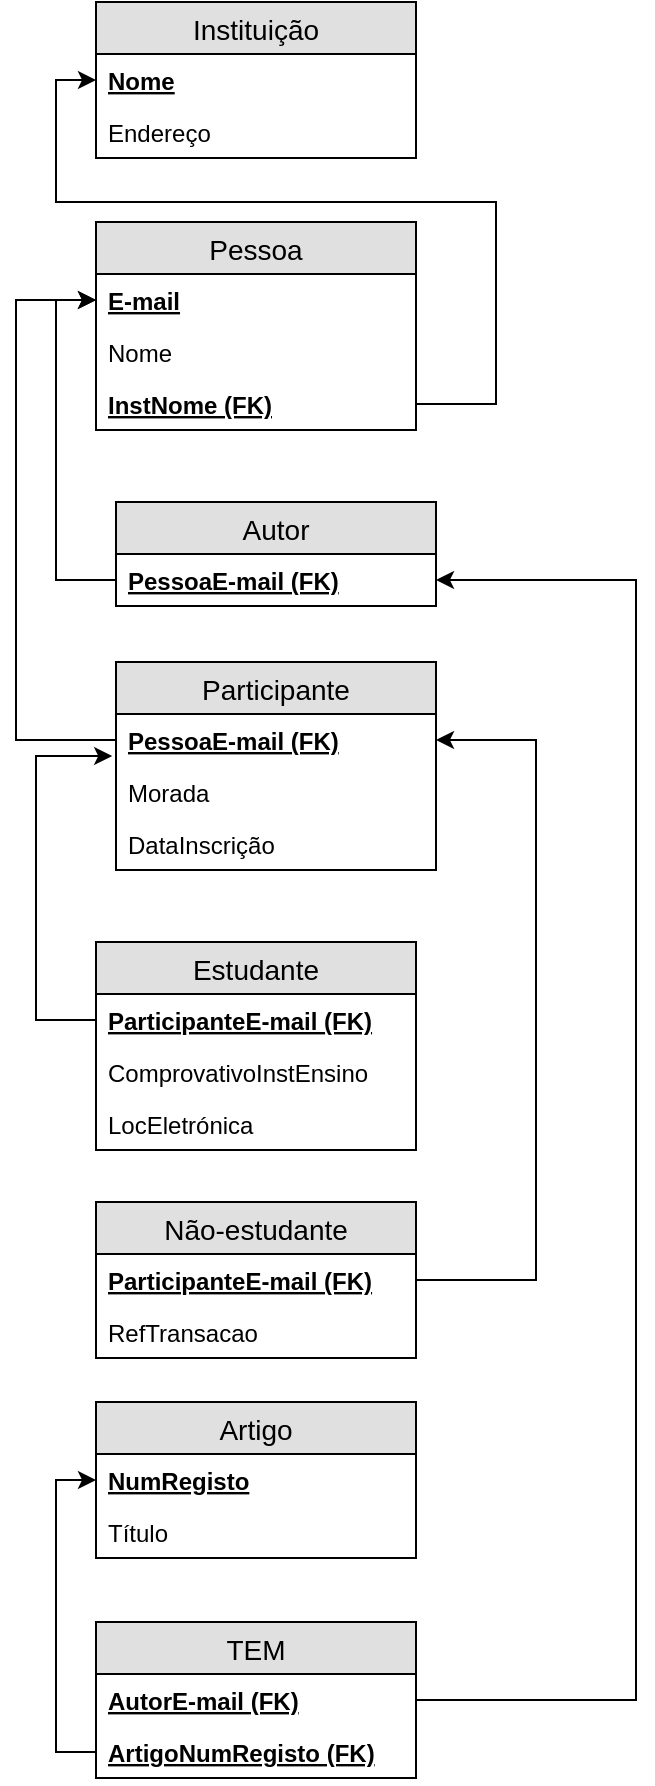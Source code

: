 <mxfile version="12.8.8" type="device"><diagram id="OhvlrHJbS_SgmFBfUir3" name="Page-1"><mxGraphModel dx="553" dy="567" grid="1" gridSize="10" guides="1" tooltips="1" connect="1" arrows="1" fold="1" page="1" pageScale="1" pageWidth="827" pageHeight="1169" math="0" shadow="0"><root><mxCell id="0"/><mxCell id="1" parent="0"/><mxCell id="tSMM7xOyFgilFQoUVAO9-34" style="edgeStyle=orthogonalEdgeStyle;rounded=0;orthogonalLoop=1;jettySize=auto;html=1;exitX=1;exitY=0.5;exitDx=0;exitDy=0;entryX=0;entryY=0.5;entryDx=0;entryDy=0;" parent="1" source="tSMM7xOyFgilFQoUVAO9-33" target="tSMM7xOyFgilFQoUVAO9-6" edge="1"><mxGeometry relative="1" as="geometry"><Array as="points"><mxPoint x="350" y="231"/><mxPoint x="350" y="130"/><mxPoint x="130" y="130"/><mxPoint x="130" y="69"/></Array></mxGeometry></mxCell><mxCell id="tSMM7xOyFgilFQoUVAO9-39" style="edgeStyle=orthogonalEdgeStyle;rounded=0;orthogonalLoop=1;jettySize=auto;html=1;exitX=0;exitY=0.5;exitDx=0;exitDy=0;entryX=0;entryY=0.5;entryDx=0;entryDy=0;" parent="1" source="tSMM7xOyFgilFQoUVAO9-19" target="tSMM7xOyFgilFQoUVAO9-2" edge="1"><mxGeometry relative="1" as="geometry"/></mxCell><mxCell id="tSMM7xOyFgilFQoUVAO9-40" style="edgeStyle=orthogonalEdgeStyle;rounded=0;orthogonalLoop=1;jettySize=auto;html=1;exitX=0;exitY=0.5;exitDx=0;exitDy=0;" parent="1" source="tSMM7xOyFgilFQoUVAO9-20" target="tSMM7xOyFgilFQoUVAO9-2" edge="1"><mxGeometry relative="1" as="geometry"><Array as="points"><mxPoint x="110" y="399"/><mxPoint x="110" y="179"/></Array></mxGeometry></mxCell><mxCell id="tSMM7xOyFgilFQoUVAO9-42" style="edgeStyle=orthogonalEdgeStyle;rounded=0;orthogonalLoop=1;jettySize=auto;html=1;exitX=1;exitY=0.5;exitDx=0;exitDy=0;entryX=1;entryY=0.5;entryDx=0;entryDy=0;" parent="1" source="tSMM7xOyFgilFQoUVAO9-36" target="tSMM7xOyFgilFQoUVAO9-19" edge="1"><mxGeometry relative="1" as="geometry"><Array as="points"><mxPoint x="420" y="879"/><mxPoint x="420" y="319"/></Array></mxGeometry></mxCell><mxCell id="tSMM7xOyFgilFQoUVAO9-43" style="edgeStyle=orthogonalEdgeStyle;rounded=0;orthogonalLoop=1;jettySize=auto;html=1;exitX=0;exitY=0.5;exitDx=0;exitDy=0;entryX=0;entryY=0.5;entryDx=0;entryDy=0;" parent="1" source="tSMM7xOyFgilFQoUVAO9-37" target="tSMM7xOyFgilFQoUVAO9-22" edge="1"><mxGeometry relative="1" as="geometry"/></mxCell><mxCell id="tSMM7xOyFgilFQoUVAO9-45" style="edgeStyle=orthogonalEdgeStyle;rounded=0;orthogonalLoop=1;jettySize=auto;html=1;exitX=0;exitY=0.5;exitDx=0;exitDy=0;entryX=-0.012;entryY=0.808;entryDx=0;entryDy=0;entryPerimeter=0;" parent="1" source="tSMM7xOyFgilFQoUVAO9-26" target="tSMM7xOyFgilFQoUVAO9-20" edge="1"><mxGeometry relative="1" as="geometry"><Array as="points"><mxPoint x="120" y="539"/><mxPoint x="120" y="407"/></Array></mxGeometry></mxCell><mxCell id="tSMM7xOyFgilFQoUVAO9-46" style="edgeStyle=orthogonalEdgeStyle;rounded=0;orthogonalLoop=1;jettySize=auto;html=1;exitX=0;exitY=0.5;exitDx=0;exitDy=0;entryX=1;entryY=0.5;entryDx=0;entryDy=0;" parent="1" source="tSMM7xOyFgilFQoUVAO9-30" target="tSMM7xOyFgilFQoUVAO9-20" edge="1"><mxGeometry relative="1" as="geometry"><Array as="points"><mxPoint x="370" y="669"/><mxPoint x="370" y="399"/></Array></mxGeometry></mxCell><mxCell id="tSMM7xOyFgilFQoUVAO9-13" value="Participante" style="swimlane;fontStyle=0;childLayout=stackLayout;horizontal=1;startSize=26;fillColor=#e0e0e0;horizontalStack=0;resizeParent=1;resizeParentMax=0;resizeLast=0;collapsible=1;marginBottom=0;swimlaneFillColor=#ffffff;align=center;fontSize=14;" parent="1" vertex="1"><mxGeometry x="160" y="360" width="160" height="104" as="geometry"/></mxCell><mxCell id="tSMM7xOyFgilFQoUVAO9-20" value="PessoaE-mail (FK)" style="text;strokeColor=none;fillColor=none;spacingLeft=4;spacingRight=4;overflow=hidden;rotatable=0;points=[[0,0.5],[1,0.5]];portConstraint=eastwest;fontSize=12;fontStyle=5" parent="tSMM7xOyFgilFQoUVAO9-13" vertex="1"><mxGeometry y="26" width="160" height="26" as="geometry"/></mxCell><mxCell id="tSMM7xOyFgilFQoUVAO9-14" value="Morada" style="text;strokeColor=none;fillColor=none;spacingLeft=4;spacingRight=4;overflow=hidden;rotatable=0;points=[[0,0.5],[1,0.5]];portConstraint=eastwest;fontSize=12;" parent="tSMM7xOyFgilFQoUVAO9-13" vertex="1"><mxGeometry y="52" width="160" height="26" as="geometry"/></mxCell><mxCell id="tSMM7xOyFgilFQoUVAO9-15" value="DataInscrição" style="text;strokeColor=none;fillColor=none;spacingLeft=4;spacingRight=4;overflow=hidden;rotatable=0;points=[[0,0.5],[1,0.5]];portConstraint=eastwest;fontSize=12;" parent="tSMM7xOyFgilFQoUVAO9-13" vertex="1"><mxGeometry y="78" width="160" height="26" as="geometry"/></mxCell><mxCell id="tSMM7xOyFgilFQoUVAO9-5" value="Instituição" style="swimlane;fontStyle=0;childLayout=stackLayout;horizontal=1;startSize=26;fillColor=#e0e0e0;horizontalStack=0;resizeParent=1;resizeParentMax=0;resizeLast=0;collapsible=1;marginBottom=0;swimlaneFillColor=#ffffff;align=center;fontSize=14;" parent="1" vertex="1"><mxGeometry x="150" y="30" width="160" height="78" as="geometry"/></mxCell><mxCell id="tSMM7xOyFgilFQoUVAO9-6" value="Nome" style="text;strokeColor=none;fillColor=none;spacingLeft=4;spacingRight=4;overflow=hidden;rotatable=0;points=[[0,0.5],[1,0.5]];portConstraint=eastwest;fontSize=12;fontStyle=5" parent="tSMM7xOyFgilFQoUVAO9-5" vertex="1"><mxGeometry y="26" width="160" height="26" as="geometry"/></mxCell><mxCell id="tSMM7xOyFgilFQoUVAO9-7" value="Endereço" style="text;strokeColor=none;fillColor=none;spacingLeft=4;spacingRight=4;overflow=hidden;rotatable=0;points=[[0,0.5],[1,0.5]];portConstraint=eastwest;fontSize=12;" parent="tSMM7xOyFgilFQoUVAO9-5" vertex="1"><mxGeometry y="52" width="160" height="26" as="geometry"/></mxCell><mxCell id="tSMM7xOyFgilFQoUVAO9-1" value="Pessoa" style="swimlane;fontStyle=0;childLayout=stackLayout;horizontal=1;startSize=26;fillColor=#e0e0e0;horizontalStack=0;resizeParent=1;resizeParentMax=0;resizeLast=0;collapsible=1;marginBottom=0;swimlaneFillColor=#ffffff;align=center;fontSize=14;" parent="1" vertex="1"><mxGeometry x="150" y="140" width="160" height="104" as="geometry"/></mxCell><mxCell id="tSMM7xOyFgilFQoUVAO9-2" value="E-mail" style="text;strokeColor=none;fillColor=none;spacingLeft=4;spacingRight=4;overflow=hidden;rotatable=0;points=[[0,0.5],[1,0.5]];portConstraint=eastwest;fontSize=12;fontStyle=5" parent="tSMM7xOyFgilFQoUVAO9-1" vertex="1"><mxGeometry y="26" width="160" height="26" as="geometry"/></mxCell><mxCell id="tSMM7xOyFgilFQoUVAO9-3" value="Nome" style="text;strokeColor=none;fillColor=none;spacingLeft=4;spacingRight=4;overflow=hidden;rotatable=0;points=[[0,0.5],[1,0.5]];portConstraint=eastwest;fontSize=12;" parent="tSMM7xOyFgilFQoUVAO9-1" vertex="1"><mxGeometry y="52" width="160" height="26" as="geometry"/></mxCell><mxCell id="tSMM7xOyFgilFQoUVAO9-33" value="InstNome (FK)" style="text;strokeColor=none;fillColor=none;spacingLeft=4;spacingRight=4;overflow=hidden;rotatable=0;points=[[0,0.5],[1,0.5]];portConstraint=eastwest;fontSize=12;fontStyle=5" parent="tSMM7xOyFgilFQoUVAO9-1" vertex="1"><mxGeometry y="78" width="160" height="26" as="geometry"/></mxCell><mxCell id="tSMM7xOyFgilFQoUVAO9-9" value="Autor" style="swimlane;fontStyle=0;childLayout=stackLayout;horizontal=1;startSize=26;fillColor=#e0e0e0;horizontalStack=0;resizeParent=1;resizeParentMax=0;resizeLast=0;collapsible=1;marginBottom=0;swimlaneFillColor=#ffffff;align=center;fontSize=14;" parent="1" vertex="1"><mxGeometry x="160" y="280" width="160" height="52" as="geometry"/></mxCell><mxCell id="tSMM7xOyFgilFQoUVAO9-19" value="PessoaE-mail (FK)" style="text;strokeColor=none;fillColor=none;spacingLeft=4;spacingRight=4;overflow=hidden;rotatable=0;points=[[0,0.5],[1,0.5]];portConstraint=eastwest;fontSize=12;fontStyle=5" parent="tSMM7xOyFgilFQoUVAO9-9" vertex="1"><mxGeometry y="26" width="160" height="26" as="geometry"/></mxCell><mxCell id="tSMM7xOyFgilFQoUVAO9-25" value="Estudante" style="swimlane;fontStyle=0;childLayout=stackLayout;horizontal=1;startSize=26;fillColor=#e0e0e0;horizontalStack=0;resizeParent=1;resizeParentMax=0;resizeLast=0;collapsible=1;marginBottom=0;swimlaneFillColor=#ffffff;align=center;fontSize=14;" parent="1" vertex="1"><mxGeometry x="150" y="500" width="160" height="104" as="geometry"/></mxCell><mxCell id="tSMM7xOyFgilFQoUVAO9-26" value="ParticipanteE-mail (FK)" style="text;strokeColor=none;fillColor=none;spacingLeft=4;spacingRight=4;overflow=hidden;rotatable=0;points=[[0,0.5],[1,0.5]];portConstraint=eastwest;fontSize=12;fontStyle=5" parent="tSMM7xOyFgilFQoUVAO9-25" vertex="1"><mxGeometry y="26" width="160" height="26" as="geometry"/></mxCell><mxCell id="tSMM7xOyFgilFQoUVAO9-27" value="ComprovativoInstEnsino" style="text;strokeColor=none;fillColor=none;spacingLeft=4;spacingRight=4;overflow=hidden;rotatable=0;points=[[0,0.5],[1,0.5]];portConstraint=eastwest;fontSize=12;" parent="tSMM7xOyFgilFQoUVAO9-25" vertex="1"><mxGeometry y="52" width="160" height="26" as="geometry"/></mxCell><mxCell id="tSMM7xOyFgilFQoUVAO9-28" value="LocEletrónica" style="text;strokeColor=none;fillColor=none;spacingLeft=4;spacingRight=4;overflow=hidden;rotatable=0;points=[[0,0.5],[1,0.5]];portConstraint=eastwest;fontSize=12;" parent="tSMM7xOyFgilFQoUVAO9-25" vertex="1"><mxGeometry y="78" width="160" height="26" as="geometry"/></mxCell><mxCell id="tSMM7xOyFgilFQoUVAO9-29" value="Não-estudante" style="swimlane;fontStyle=0;childLayout=stackLayout;horizontal=1;startSize=26;fillColor=#e0e0e0;horizontalStack=0;resizeParent=1;resizeParentMax=0;resizeLast=0;collapsible=1;marginBottom=0;swimlaneFillColor=#ffffff;align=center;fontSize=14;" parent="1" vertex="1"><mxGeometry x="150" y="630" width="160" height="78" as="geometry"/></mxCell><mxCell id="tSMM7xOyFgilFQoUVAO9-30" value="ParticipanteE-mail (FK)" style="text;strokeColor=none;fillColor=none;spacingLeft=4;spacingRight=4;overflow=hidden;rotatable=0;points=[[0,0.5],[1,0.5]];portConstraint=eastwest;fontSize=12;fontStyle=5" parent="tSMM7xOyFgilFQoUVAO9-29" vertex="1"><mxGeometry y="26" width="160" height="26" as="geometry"/></mxCell><mxCell id="tSMM7xOyFgilFQoUVAO9-31" value="RefTransacao" style="text;strokeColor=none;fillColor=none;spacingLeft=4;spacingRight=4;overflow=hidden;rotatable=0;points=[[0,0.5],[1,0.5]];portConstraint=eastwest;fontSize=12;" parent="tSMM7xOyFgilFQoUVAO9-29" vertex="1"><mxGeometry y="52" width="160" height="26" as="geometry"/></mxCell><mxCell id="tSMM7xOyFgilFQoUVAO9-21" value="Artigo" style="swimlane;fontStyle=0;childLayout=stackLayout;horizontal=1;startSize=26;fillColor=#e0e0e0;horizontalStack=0;resizeParent=1;resizeParentMax=0;resizeLast=0;collapsible=1;marginBottom=0;swimlaneFillColor=#ffffff;align=center;fontSize=14;" parent="1" vertex="1"><mxGeometry x="150" y="730" width="160" height="78" as="geometry"/></mxCell><mxCell id="tSMM7xOyFgilFQoUVAO9-22" value="NumRegisto" style="text;strokeColor=none;fillColor=none;spacingLeft=4;spacingRight=4;overflow=hidden;rotatable=0;points=[[0,0.5],[1,0.5]];portConstraint=eastwest;fontSize=12;fontStyle=5" parent="tSMM7xOyFgilFQoUVAO9-21" vertex="1"><mxGeometry y="26" width="160" height="26" as="geometry"/></mxCell><mxCell id="tSMM7xOyFgilFQoUVAO9-23" value="Título" style="text;strokeColor=none;fillColor=none;spacingLeft=4;spacingRight=4;overflow=hidden;rotatable=0;points=[[0,0.5],[1,0.5]];portConstraint=eastwest;fontSize=12;" parent="tSMM7xOyFgilFQoUVAO9-21" vertex="1"><mxGeometry y="52" width="160" height="26" as="geometry"/></mxCell><mxCell id="tSMM7xOyFgilFQoUVAO9-35" value="TEM" style="swimlane;fontStyle=0;childLayout=stackLayout;horizontal=1;startSize=26;fillColor=#e0e0e0;horizontalStack=0;resizeParent=1;resizeParentMax=0;resizeLast=0;collapsible=1;marginBottom=0;swimlaneFillColor=#ffffff;align=center;fontSize=14;" parent="1" vertex="1"><mxGeometry x="150" y="840" width="160" height="78" as="geometry"/></mxCell><mxCell id="tSMM7xOyFgilFQoUVAO9-36" value="AutorE-mail (FK)" style="text;strokeColor=none;fillColor=none;spacingLeft=4;spacingRight=4;overflow=hidden;rotatable=0;points=[[0,0.5],[1,0.5]];portConstraint=eastwest;fontSize=12;fontStyle=5" parent="tSMM7xOyFgilFQoUVAO9-35" vertex="1"><mxGeometry y="26" width="160" height="26" as="geometry"/></mxCell><mxCell id="tSMM7xOyFgilFQoUVAO9-37" value="ArtigoNumRegisto (FK)" style="text;strokeColor=none;fillColor=none;spacingLeft=4;spacingRight=4;overflow=hidden;rotatable=0;points=[[0,0.5],[1,0.5]];portConstraint=eastwest;fontSize=12;fontStyle=5" parent="tSMM7xOyFgilFQoUVAO9-35" vertex="1"><mxGeometry y="52" width="160" height="26" as="geometry"/></mxCell></root></mxGraphModel></diagram></mxfile>